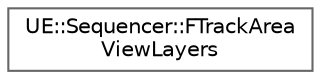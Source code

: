 digraph "Graphical Class Hierarchy"
{
 // INTERACTIVE_SVG=YES
 // LATEX_PDF_SIZE
  bgcolor="transparent";
  edge [fontname=Helvetica,fontsize=10,labelfontname=Helvetica,labelfontsize=10];
  node [fontname=Helvetica,fontsize=10,shape=box,height=0.2,width=0.4];
  rankdir="LR";
  Node0 [id="Node000000",label="UE::Sequencer::FTrackArea\lViewLayers",height=0.2,width=0.4,color="grey40", fillcolor="white", style="filled",URL="$d2/db9/structUE_1_1Sequencer_1_1FTrackAreaViewLayers.html",tooltip=" "];
}
